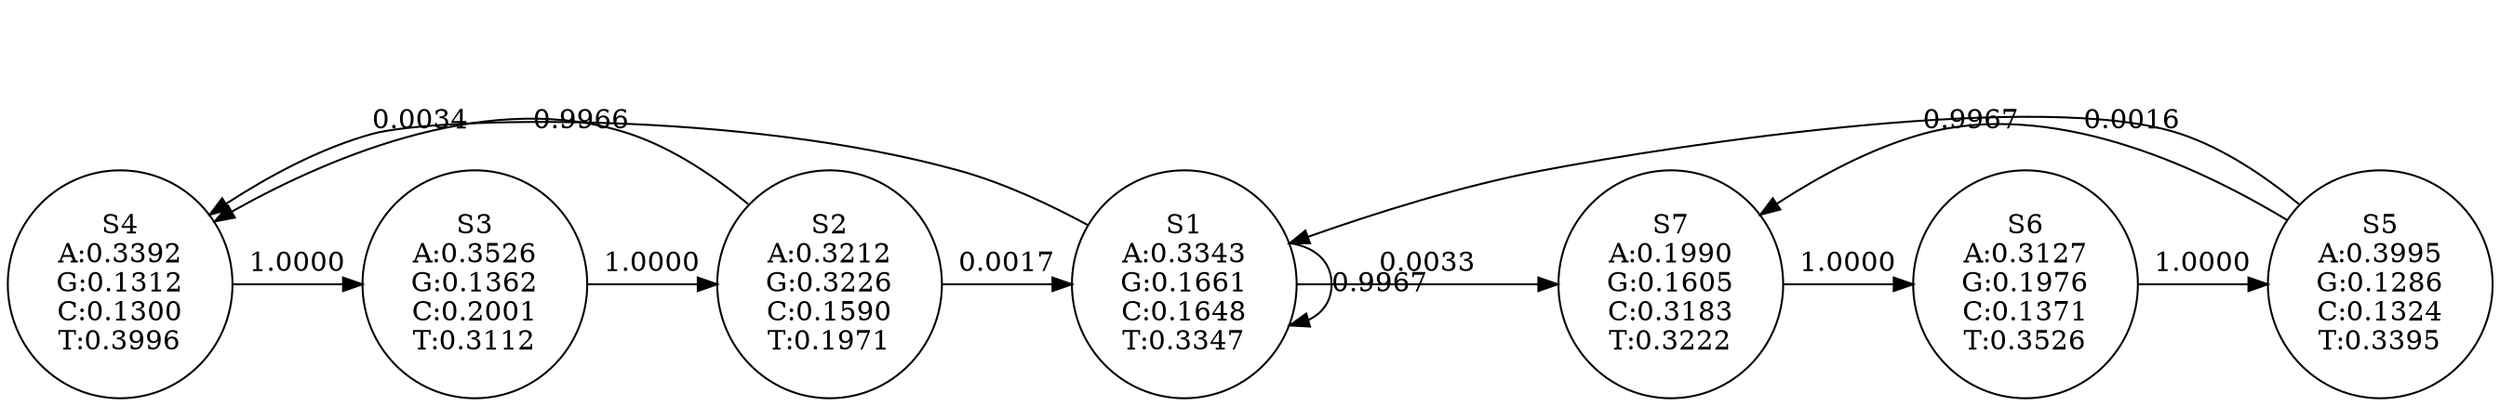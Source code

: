 // The Round Table
digraph {
	3 [label="S4
A:0.3392
G:0.1312
C:0.1300
T:0.3996
"]
	4 [label="S5
A:0.3995
G:0.1286
C:0.1324
T:0.3395
"]
	6 [label="S7
A:0.1990
G:0.1605
C:0.3183
T:0.3222
"]
	2 [label="S3
A:0.3526
G:0.1362
C:0.2001
T:0.3112
"]
	0 [label="S1
A:0.3343
G:0.1661
C:0.1648
T:0.3347
"]
	5 [label="S6
A:0.3127
G:0.1976
C:0.1371
T:0.3526
"]
	1 [label="S2
A:0.3212
G:0.3226
C:0.1590
T:0.1971
"]
		0 -> 3 [label=0.0034 constraint=false]
		1 -> 3 [label=0.9966 constraint=false]
		5 -> 4 [label=1.0000 constraint=false]
		4 -> 6 [label=0.9967 constraint=false]
		0 -> 6 [label=0.0033 constraint=false]
		3 -> 2 [label=1.0000 constraint=false]
		4 -> 0 [label=0.0016 constraint=false]
		0 -> 0 [label=0.9967 constraint=false]
		1 -> 0 [label=0.0017 constraint=false]
		6 -> 5 [label=1.0000 constraint=false]
		2 -> 1 [label=1.0000 constraint=false]
}